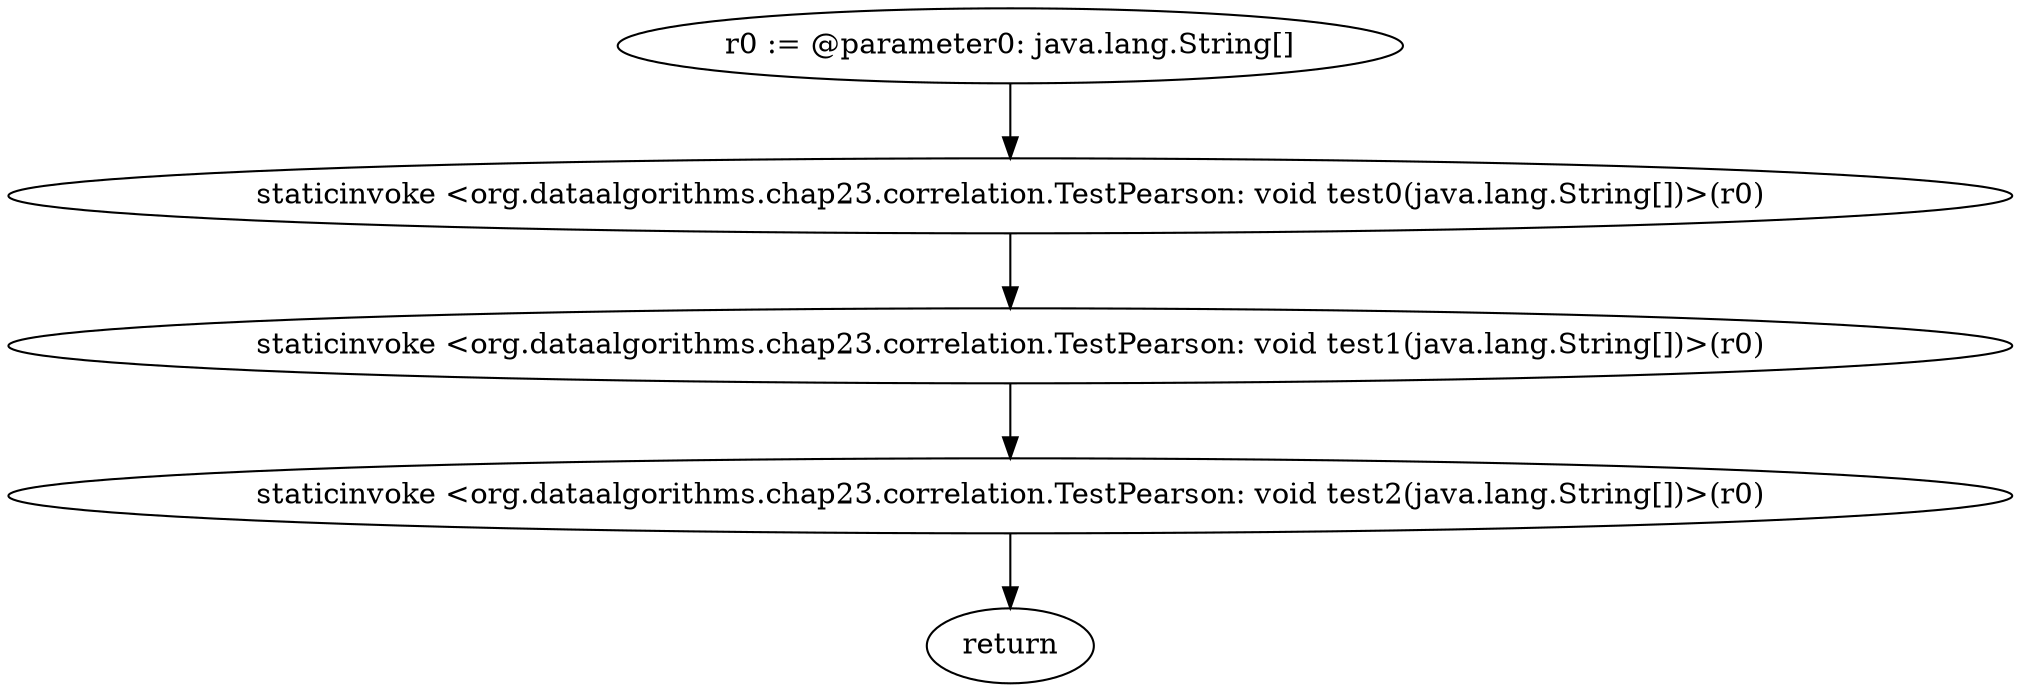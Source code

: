 digraph "unitGraph" {
    "r0 := @parameter0: java.lang.String[]"
    "staticinvoke <org.dataalgorithms.chap23.correlation.TestPearson: void test0(java.lang.String[])>(r0)"
    "staticinvoke <org.dataalgorithms.chap23.correlation.TestPearson: void test1(java.lang.String[])>(r0)"
    "staticinvoke <org.dataalgorithms.chap23.correlation.TestPearson: void test2(java.lang.String[])>(r0)"
    "return"
    "r0 := @parameter0: java.lang.String[]"->"staticinvoke <org.dataalgorithms.chap23.correlation.TestPearson: void test0(java.lang.String[])>(r0)";
    "staticinvoke <org.dataalgorithms.chap23.correlation.TestPearson: void test0(java.lang.String[])>(r0)"->"staticinvoke <org.dataalgorithms.chap23.correlation.TestPearson: void test1(java.lang.String[])>(r0)";
    "staticinvoke <org.dataalgorithms.chap23.correlation.TestPearson: void test1(java.lang.String[])>(r0)"->"staticinvoke <org.dataalgorithms.chap23.correlation.TestPearson: void test2(java.lang.String[])>(r0)";
    "staticinvoke <org.dataalgorithms.chap23.correlation.TestPearson: void test2(java.lang.String[])>(r0)"->"return";
}
